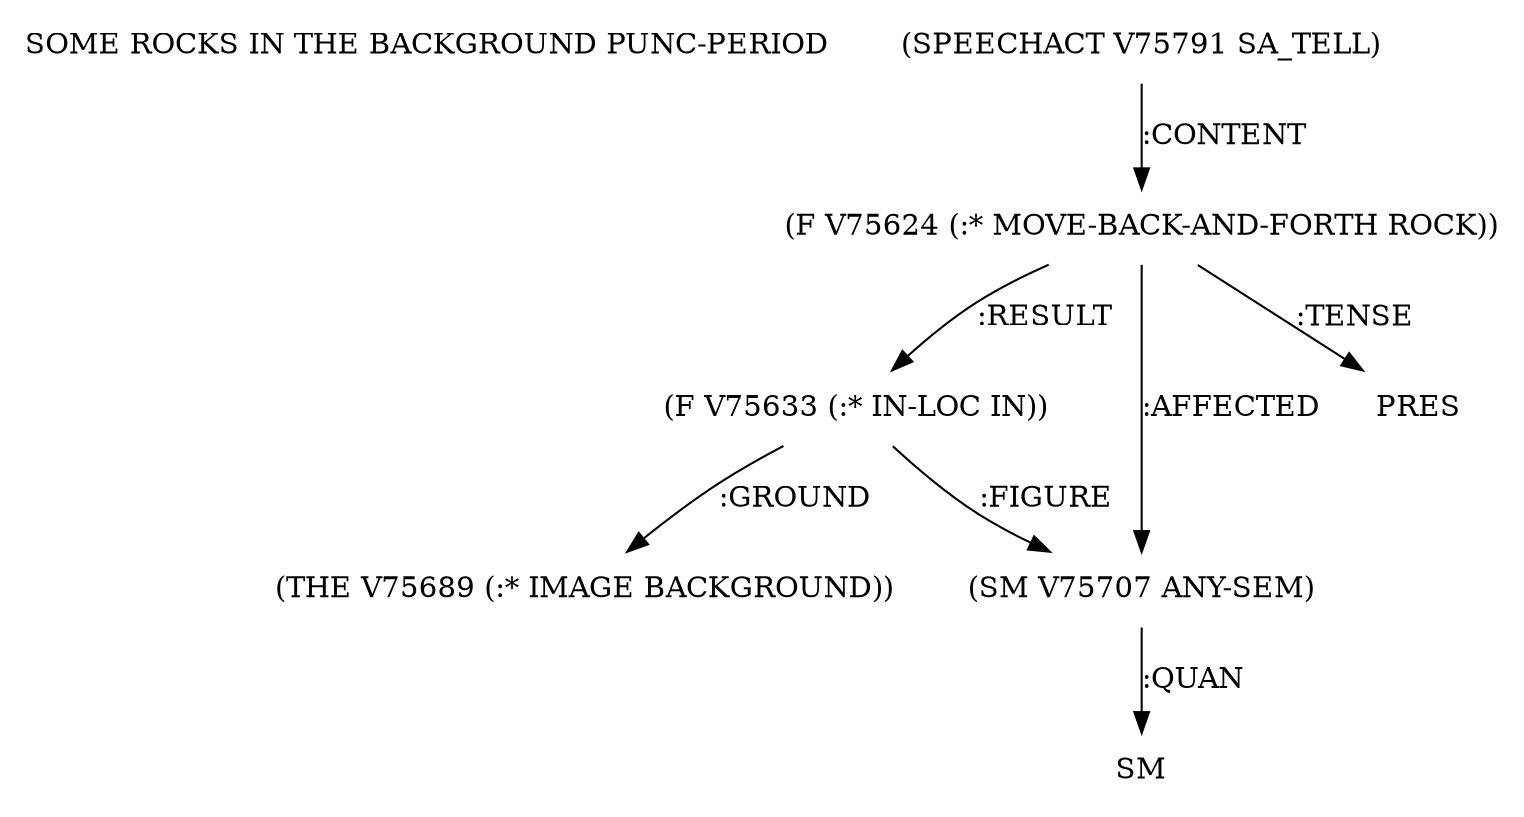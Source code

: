 digraph Terms {
  node [shape=none]
  "SOME ROCKS IN THE BACKGROUND PUNC-PERIOD"
  "V75791" [label="(SPEECHACT V75791 SA_TELL)"]
  "V75791" -> "V75624" [label=":CONTENT"]
  "V75624" [label="(F V75624 (:* MOVE-BACK-AND-FORTH ROCK))"]
  "V75624" -> "V75633" [label=":RESULT"]
  "V75624" -> "V75707" [label=":AFFECTED"]
  "V75624" -> "NT76057" [label=":TENSE"]
  "NT76057" [label="PRES"]
  "V75707" [label="(SM V75707 ANY-SEM)"]
  "V75707" -> "NT76058" [label=":QUAN"]
  "NT76058" [label="SM"]
  "V75633" [label="(F V75633 (:* IN-LOC IN))"]
  "V75633" -> "V75689" [label=":GROUND"]
  "V75633" -> "V75707" [label=":FIGURE"]
  "V75689" [label="(THE V75689 (:* IMAGE BACKGROUND))"]
}
